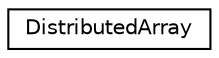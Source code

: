 digraph "Graphical Class Hierarchy"
{
  edge [fontname="Helvetica",fontsize="10",labelfontname="Helvetica",labelfontsize="10"];
  node [fontname="Helvetica",fontsize="10",shape=record];
  rankdir="LR";
  Node0 [label="DistributedArray",height=0.2,width=0.4,color="black", fillcolor="white", style="filled",URL="$classDistributedArray.html"];
}
